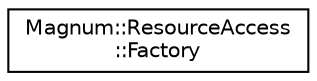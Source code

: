 digraph "圖形化之類別階層"
{
  edge [fontname="Helvetica",fontsize="10",labelfontname="Helvetica",labelfontsize="10"];
  node [fontname="Helvetica",fontsize="10",shape=record];
  rankdir="LR";
  Node1 [label="Magnum::ResourceAccess\l::Factory",height=0.2,width=0.4,color="black", fillcolor="white", style="filled",URL="$class_magnum_1_1_resource_access_1_1_factory.html"];
}

